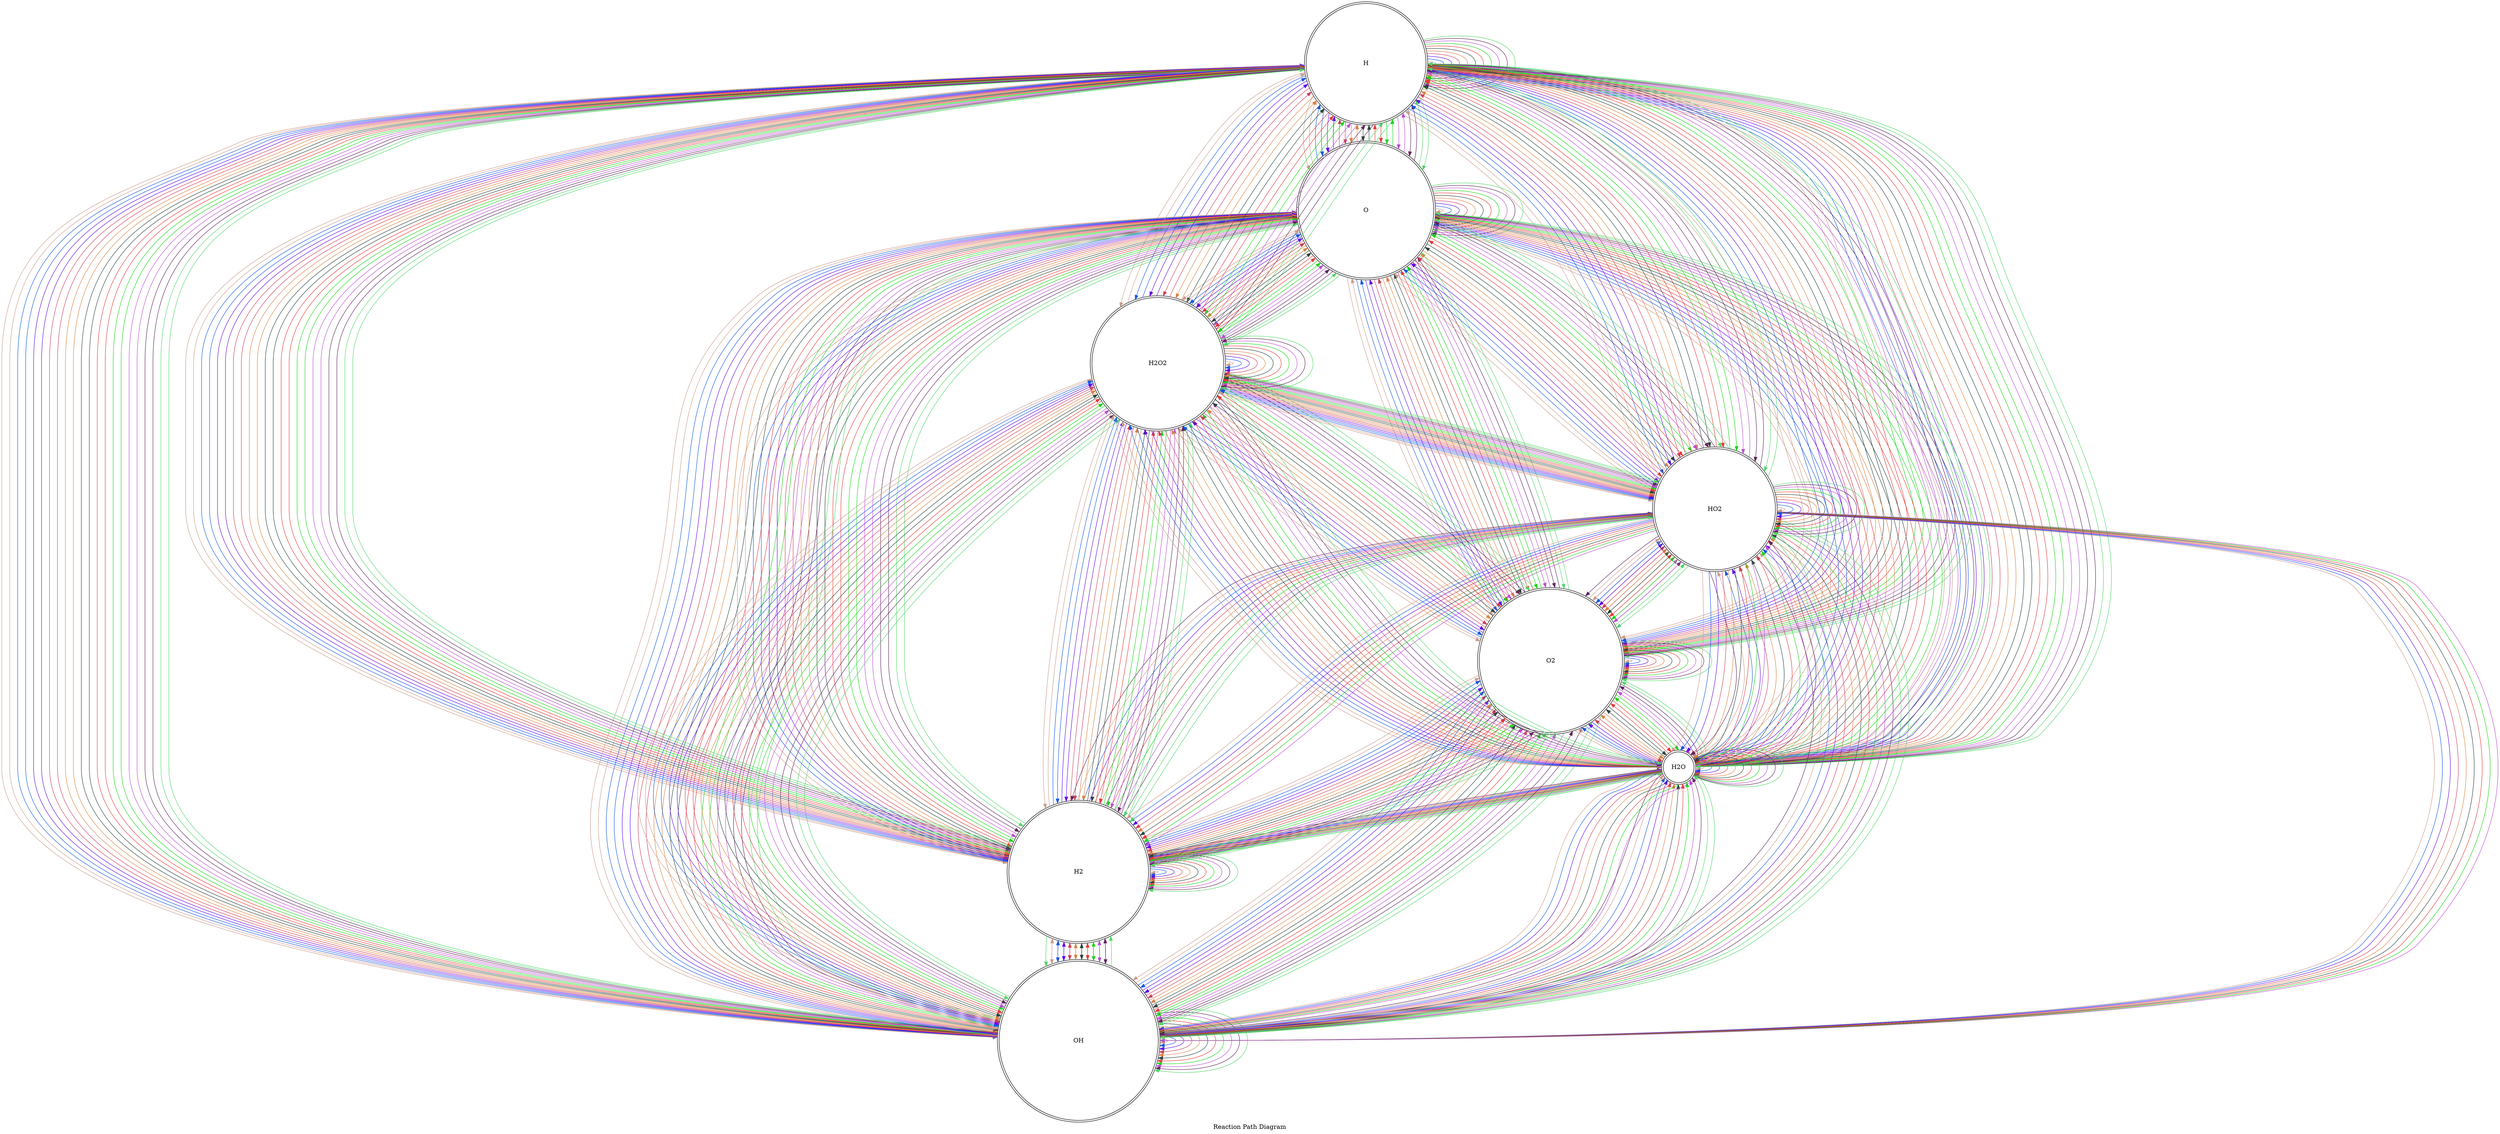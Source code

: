 digraph "final/results0" {
	node [shape=doublecircle]
	label="Reaction Path Diagram"
	H [height=3.75992094036 width=3.75992094036]
	O [height=4.24802858702 width=4.24802858702]
	OH [height=5.0 width=5.0]
	H2 [height=4.39101379361 width=4.39101379361]
	H2O [height=0.216305717333 width=0.216305717333]
	O2 [height=4.49681053816 width=4.49681053816]
	HO2 [height=3.81097187696 width=3.81097187696]
	H2O2 [height=4.13751961424 width=4.13751961424]
	H -> O [color="#CC9B8B"]
	H -> OH [color="#CC9B8B"]
	H -> H [color="#CC9B8B"]
	H -> H2 [color="#CC9B8B"]
	H -> H2O [color="#CC9B8B"]
	H -> O2 [color="#CC9B8B"]
	H -> HO2 [color="#CC9B8B"]
	H -> H2O2 [color="#CC9B8B"]
	O2 -> O [color="#CC9B8B"]
	O2 -> OH [color="#CC9B8B"]
	O2 -> H [color="#CC9B8B"]
	O2 -> H2 [color="#CC9B8B"]
	O2 -> H2O [color="#CC9B8B"]
	O2 -> O2 [color="#CC9B8B"]
	O2 -> HO2 [color="#CC9B8B"]
	O2 -> H2O2 [color="#CC9B8B"]
	O -> O [color="#CC9B8B"]
	O -> OH [color="#CC9B8B"]
	O -> H [color="#CC9B8B"]
	O -> H2 [color="#CC9B8B"]
	O -> H2O [color="#CC9B8B"]
	O -> O2 [color="#CC9B8B"]
	O -> HO2 [color="#CC9B8B"]
	O -> H2O2 [color="#CC9B8B"]
	OH -> O [color="#CC9B8B"]
	OH -> OH [color="#CC9B8B"]
	OH -> H [color="#CC9B8B"]
	OH -> H2 [color="#CC9B8B"]
	OH -> H2O [color="#CC9B8B"]
	OH -> O2 [color="#CC9B8B"]
	OH -> HO2 [color="#CC9B8B"]
	OH -> H2O2 [color="#CC9B8B"]
	H2 -> O [color="#CC9B8B"]
	H2 -> OH [color="#CC9B8B"]
	H2 -> H [color="#CC9B8B"]
	H2 -> H2 [color="#CC9B8B"]
	H2 -> H2O [color="#CC9B8B"]
	H2 -> O2 [color="#CC9B8B"]
	H2 -> HO2 [color="#CC9B8B"]
	H2 -> H2O2 [color="#CC9B8B"]
	H2O -> O [color="#CC9B8B"]
	H2O -> OH [color="#CC9B8B"]
	H2O -> H [color="#CC9B8B"]
	H2O -> H2 [color="#CC9B8B"]
	H2O -> H2O [color="#CC9B8B"]
	H2O -> O2 [color="#CC9B8B"]
	H2O -> HO2 [color="#CC9B8B"]
	H2O -> H2O2 [color="#CC9B8B"]
	HO2 -> O [color="#CC9B8B"]
	HO2 -> OH [color="#CC9B8B"]
	HO2 -> H [color="#CC9B8B"]
	HO2 -> H2 [color="#CC9B8B"]
	HO2 -> H2O [color="#CC9B8B"]
	HO2 -> O2 [color="#CC9B8B"]
	HO2 -> HO2 [color="#CC9B8B"]
	HO2 -> H2O2 [color="#CC9B8B"]
	H2O2 -> O [color="#CC9B8B"]
	H2O2 -> OH [color="#CC9B8B"]
	H2O2 -> H [color="#CC9B8B"]
	H2O2 -> H2 [color="#CC9B8B"]
	H2O2 -> H2O [color="#CC9B8B"]
	H2O2 -> O2 [color="#CC9B8B"]
	H2O2 -> HO2 [color="#CC9B8B"]
	H2O2 -> H2O2 [color="#CC9B8B"]
	O -> H [color="#1357E7"]
	O -> OH [color="#1357E7"]
	O -> O [color="#1357E7"]
	O -> H2 [color="#1357E7"]
	O -> H2O [color="#1357E7"]
	O -> O2 [color="#1357E7"]
	O -> HO2 [color="#1357E7"]
	O -> H2O2 [color="#1357E7"]
	H2 -> H [color="#1357E7"]
	H2 -> OH [color="#1357E7"]
	H2 -> O [color="#1357E7"]
	H2 -> H2 [color="#1357E7"]
	H2 -> H2O [color="#1357E7"]
	H2 -> O2 [color="#1357E7"]
	H2 -> HO2 [color="#1357E7"]
	H2 -> H2O2 [color="#1357E7"]
	H -> H [color="#1357E7"]
	H -> OH [color="#1357E7"]
	H -> O [color="#1357E7"]
	H -> H2 [color="#1357E7"]
	H -> H2O [color="#1357E7"]
	H -> O2 [color="#1357E7"]
	H -> HO2 [color="#1357E7"]
	H -> H2O2 [color="#1357E7"]
	OH -> H [color="#1357E7"]
	OH -> OH [color="#1357E7"]
	OH -> O [color="#1357E7"]
	OH -> H2 [color="#1357E7"]
	OH -> H2O [color="#1357E7"]
	OH -> O2 [color="#1357E7"]
	OH -> HO2 [color="#1357E7"]
	OH -> H2O2 [color="#1357E7"]
	H2O -> H [color="#1357E7"]
	H2O -> OH [color="#1357E7"]
	H2O -> O [color="#1357E7"]
	H2O -> H2 [color="#1357E7"]
	H2O -> H2O [color="#1357E7"]
	H2O -> O2 [color="#1357E7"]
	H2O -> HO2 [color="#1357E7"]
	H2O -> H2O2 [color="#1357E7"]
	O2 -> H [color="#1357E7"]
	O2 -> OH [color="#1357E7"]
	O2 -> O [color="#1357E7"]
	O2 -> H2 [color="#1357E7"]
	O2 -> H2O [color="#1357E7"]
	O2 -> O2 [color="#1357E7"]
	O2 -> HO2 [color="#1357E7"]
	O2 -> H2O2 [color="#1357E7"]
	HO2 -> H [color="#1357E7"]
	HO2 -> OH [color="#1357E7"]
	HO2 -> O [color="#1357E7"]
	HO2 -> H2 [color="#1357E7"]
	HO2 -> H2O [color="#1357E7"]
	HO2 -> O2 [color="#1357E7"]
	HO2 -> HO2 [color="#1357E7"]
	HO2 -> H2O2 [color="#1357E7"]
	H2O2 -> H [color="#1357E7"]
	H2O2 -> OH [color="#1357E7"]
	H2O2 -> O [color="#1357E7"]
	H2O2 -> H2 [color="#1357E7"]
	H2O2 -> H2O [color="#1357E7"]
	H2O2 -> O2 [color="#1357E7"]
	H2O2 -> HO2 [color="#1357E7"]
	H2O2 -> H2O2 [color="#1357E7"]
	H2 -> H2O [color="#5F0AEB"]
	H2 -> H [color="#5F0AEB"]
	H2 -> O [color="#5F0AEB"]
	H2 -> OH [color="#5F0AEB"]
	H2 -> H2 [color="#5F0AEB"]
	H2 -> O2 [color="#5F0AEB"]
	H2 -> HO2 [color="#5F0AEB"]
	H2 -> H2O2 [color="#5F0AEB"]
	OH -> H2O [color="#5F0AEB"]
	OH -> H [color="#5F0AEB"]
	OH -> O [color="#5F0AEB"]
	OH -> OH [color="#5F0AEB"]
	OH -> H2 [color="#5F0AEB"]
	OH -> O2 [color="#5F0AEB"]
	OH -> HO2 [color="#5F0AEB"]
	OH -> H2O2 [color="#5F0AEB"]
	H -> H2O [color="#5F0AEB"]
	H -> H [color="#5F0AEB"]
	H -> O [color="#5F0AEB"]
	H -> OH [color="#5F0AEB"]
	H -> H2 [color="#5F0AEB"]
	H -> O2 [color="#5F0AEB"]
	H -> HO2 [color="#5F0AEB"]
	H -> H2O2 [color="#5F0AEB"]
	O -> H2O [color="#5F0AEB"]
	O -> H [color="#5F0AEB"]
	O -> O [color="#5F0AEB"]
	O -> OH [color="#5F0AEB"]
	O -> H2 [color="#5F0AEB"]
	O -> O2 [color="#5F0AEB"]
	O -> HO2 [color="#5F0AEB"]
	O -> H2O2 [color="#5F0AEB"]
	H2O -> H2O [color="#5F0AEB"]
	H2O -> H [color="#5F0AEB"]
	H2O -> O [color="#5F0AEB"]
	H2O -> OH [color="#5F0AEB"]
	H2O -> H2 [color="#5F0AEB"]
	H2O -> O2 [color="#5F0AEB"]
	H2O -> HO2 [color="#5F0AEB"]
	H2O -> H2O2 [color="#5F0AEB"]
	O2 -> H2O [color="#5F0AEB"]
	O2 -> H [color="#5F0AEB"]
	O2 -> O [color="#5F0AEB"]
	O2 -> OH [color="#5F0AEB"]
	O2 -> H2 [color="#5F0AEB"]
	O2 -> O2 [color="#5F0AEB"]
	O2 -> HO2 [color="#5F0AEB"]
	O2 -> H2O2 [color="#5F0AEB"]
	HO2 -> H2O [color="#5F0AEB"]
	HO2 -> H [color="#5F0AEB"]
	HO2 -> O [color="#5F0AEB"]
	HO2 -> OH [color="#5F0AEB"]
	HO2 -> H2 [color="#5F0AEB"]
	HO2 -> O2 [color="#5F0AEB"]
	HO2 -> HO2 [color="#5F0AEB"]
	HO2 -> H2O2 [color="#5F0AEB"]
	H2O2 -> H2O [color="#5F0AEB"]
	H2O2 -> H [color="#5F0AEB"]
	H2O2 -> O [color="#5F0AEB"]
	H2O2 -> OH [color="#5F0AEB"]
	H2O2 -> H2 [color="#5F0AEB"]
	H2O2 -> O2 [color="#5F0AEB"]
	H2O2 -> HO2 [color="#5F0AEB"]
	H2O2 -> H2O2 [color="#5F0AEB"]
	O -> OH [color="#D13D59"]
	O -> H [color="#D13D59"]
	O -> O [color="#D13D59"]
	O -> H2 [color="#D13D59"]
	O -> H2O [color="#D13D59"]
	O -> O2 [color="#D13D59"]
	O -> HO2 [color="#D13D59"]
	O -> H2O2 [color="#D13D59"]
	H2O -> OH [color="#D13D59"]
	H2O -> H [color="#D13D59"]
	H2O -> O [color="#D13D59"]
	H2O -> H2 [color="#D13D59"]
	H2O -> H2O [color="#D13D59"]
	H2O -> O2 [color="#D13D59"]
	H2O -> HO2 [color="#D13D59"]
	H2O -> H2O2 [color="#D13D59"]
	H -> OH [color="#D13D59"]
	H -> H [color="#D13D59"]
	H -> O [color="#D13D59"]
	H -> H2 [color="#D13D59"]
	H -> H2O [color="#D13D59"]
	H -> O2 [color="#D13D59"]
	H -> HO2 [color="#D13D59"]
	H -> H2O2 [color="#D13D59"]
	OH -> OH [color="#D13D59"]
	OH -> H [color="#D13D59"]
	OH -> O [color="#D13D59"]
	OH -> H2 [color="#D13D59"]
	OH -> H2O [color="#D13D59"]
	OH -> O2 [color="#D13D59"]
	OH -> HO2 [color="#D13D59"]
	OH -> H2O2 [color="#D13D59"]
	H2 -> OH [color="#D13D59"]
	H2 -> H [color="#D13D59"]
	H2 -> O [color="#D13D59"]
	H2 -> H2 [color="#D13D59"]
	H2 -> H2O [color="#D13D59"]
	H2 -> O2 [color="#D13D59"]
	H2 -> HO2 [color="#D13D59"]
	H2 -> H2O2 [color="#D13D59"]
	O2 -> OH [color="#D13D59"]
	O2 -> H [color="#D13D59"]
	O2 -> O [color="#D13D59"]
	O2 -> H2 [color="#D13D59"]
	O2 -> H2O [color="#D13D59"]
	O2 -> O2 [color="#D13D59"]
	O2 -> HO2 [color="#D13D59"]
	O2 -> H2O2 [color="#D13D59"]
	HO2 -> OH [color="#D13D59"]
	HO2 -> H [color="#D13D59"]
	HO2 -> O [color="#D13D59"]
	HO2 -> H2 [color="#D13D59"]
	HO2 -> H2O [color="#D13D59"]
	HO2 -> O2 [color="#D13D59"]
	HO2 -> HO2 [color="#D13D59"]
	HO2 -> H2O2 [color="#D13D59"]
	H2O2 -> OH [color="#D13D59"]
	H2O2 -> H [color="#D13D59"]
	H2O2 -> O [color="#D13D59"]
	H2O2 -> H2 [color="#D13D59"]
	H2O2 -> H2O [color="#D13D59"]
	H2O2 -> O2 [color="#D13D59"]
	H2O2 -> HO2 [color="#D13D59"]
	H2O2 -> H2O2 [color="#D13D59"]
	HO2 -> H2 [color="#D98242"]
	HO2 -> O2 [color="#D98242"]
	HO2 -> H [color="#D98242"]
	HO2 -> O [color="#D98242"]
	HO2 -> OH [color="#D98242"]
	HO2 -> H2O [color="#D98242"]
	HO2 -> HO2 [color="#D98242"]
	HO2 -> H2O2 [color="#D98242"]
	H -> H2 [color="#D98242"]
	H -> O2 [color="#D98242"]
	H -> H [color="#D98242"]
	H -> O [color="#D98242"]
	H -> OH [color="#D98242"]
	H -> H2O [color="#D98242"]
	H -> HO2 [color="#D98242"]
	H -> H2O2 [color="#D98242"]
	O -> H2 [color="#D98242"]
	O -> O2 [color="#D98242"]
	O -> H [color="#D98242"]
	O -> O [color="#D98242"]
	O -> OH [color="#D98242"]
	O -> H2O [color="#D98242"]
	O -> HO2 [color="#D98242"]
	O -> H2O2 [color="#D98242"]
	OH -> H2 [color="#D98242"]
	OH -> O2 [color="#D98242"]
	OH -> H [color="#D98242"]
	OH -> O [color="#D98242"]
	OH -> OH [color="#D98242"]
	OH -> H2O [color="#D98242"]
	OH -> HO2 [color="#D98242"]
	OH -> H2O2 [color="#D98242"]
	H2 -> H2 [color="#D98242"]
	H2 -> O2 [color="#D98242"]
	H2 -> H [color="#D98242"]
	H2 -> O [color="#D98242"]
	H2 -> OH [color="#D98242"]
	H2 -> H2O [color="#D98242"]
	H2 -> HO2 [color="#D98242"]
	H2 -> H2O2 [color="#D98242"]
	H2O -> H2 [color="#D98242"]
	H2O -> O2 [color="#D98242"]
	H2O -> H [color="#D98242"]
	H2O -> O [color="#D98242"]
	H2O -> OH [color="#D98242"]
	H2O -> H2O [color="#D98242"]
	H2O -> HO2 [color="#D98242"]
	H2O -> H2O2 [color="#D98242"]
	O2 -> H2 [color="#D98242"]
	O2 -> O2 [color="#D98242"]
	O2 -> H [color="#D98242"]
	O2 -> O [color="#D98242"]
	O2 -> OH [color="#D98242"]
	O2 -> H2O [color="#D98242"]
	O2 -> HO2 [color="#D98242"]
	O2 -> H2O2 [color="#D98242"]
	H2O2 -> H2 [color="#D98242"]
	H2O2 -> O2 [color="#D98242"]
	H2O2 -> H [color="#D98242"]
	H2O2 -> O [color="#D98242"]
	H2O2 -> OH [color="#D98242"]
	H2O2 -> H2O [color="#D98242"]
	H2O2 -> HO2 [color="#D98242"]
	H2O2 -> H2O2 [color="#D98242"]
	HO2 -> OH [color="#2B433B"]
	HO2 -> H [color="#2B433B"]
	HO2 -> O [color="#2B433B"]
	HO2 -> H2 [color="#2B433B"]
	HO2 -> H2O [color="#2B433B"]
	HO2 -> O2 [color="#2B433B"]
	HO2 -> HO2 [color="#2B433B"]
	HO2 -> H2O2 [color="#2B433B"]
	H -> OH [color="#2B433B"]
	H -> H [color="#2B433B"]
	H -> O [color="#2B433B"]
	H -> H2 [color="#2B433B"]
	H -> H2O [color="#2B433B"]
	H -> O2 [color="#2B433B"]
	H -> HO2 [color="#2B433B"]
	H -> H2O2 [color="#2B433B"]
	O -> OH [color="#2B433B"]
	O -> H [color="#2B433B"]
	O -> O [color="#2B433B"]
	O -> H2 [color="#2B433B"]
	O -> H2O [color="#2B433B"]
	O -> O2 [color="#2B433B"]
	O -> HO2 [color="#2B433B"]
	O -> H2O2 [color="#2B433B"]
	OH -> OH [color="#2B433B"]
	OH -> H [color="#2B433B"]
	OH -> O [color="#2B433B"]
	OH -> H2 [color="#2B433B"]
	OH -> H2O [color="#2B433B"]
	OH -> O2 [color="#2B433B"]
	OH -> HO2 [color="#2B433B"]
	OH -> H2O2 [color="#2B433B"]
	H2 -> OH [color="#2B433B"]
	H2 -> H [color="#2B433B"]
	H2 -> O [color="#2B433B"]
	H2 -> H2 [color="#2B433B"]
	H2 -> H2O [color="#2B433B"]
	H2 -> O2 [color="#2B433B"]
	H2 -> HO2 [color="#2B433B"]
	H2 -> H2O2 [color="#2B433B"]
	H2O -> OH [color="#2B433B"]
	H2O -> H [color="#2B433B"]
	H2O -> O [color="#2B433B"]
	H2O -> H2 [color="#2B433B"]
	H2O -> H2O [color="#2B433B"]
	H2O -> O2 [color="#2B433B"]
	H2O -> HO2 [color="#2B433B"]
	H2O -> H2O2 [color="#2B433B"]
	O2 -> OH [color="#2B433B"]
	O2 -> H [color="#2B433B"]
	O2 -> O [color="#2B433B"]
	O2 -> H2 [color="#2B433B"]
	O2 -> H2O [color="#2B433B"]
	O2 -> O2 [color="#2B433B"]
	O2 -> HO2 [color="#2B433B"]
	O2 -> H2O2 [color="#2B433B"]
	H2O2 -> OH [color="#2B433B"]
	H2O2 -> H [color="#2B433B"]
	H2O2 -> O [color="#2B433B"]
	H2O2 -> H2 [color="#2B433B"]
	H2O2 -> H2O [color="#2B433B"]
	H2O2 -> O2 [color="#2B433B"]
	H2O2 -> HO2 [color="#2B433B"]
	H2O2 -> H2O2 [color="#2B433B"]
	HO2 -> O2 [color="#E73A37"]
	HO2 -> OH [color="#E73A37"]
	HO2 -> H [color="#E73A37"]
	HO2 -> O [color="#E73A37"]
	HO2 -> H2 [color="#E73A37"]
	HO2 -> H2O [color="#E73A37"]
	HO2 -> HO2 [color="#E73A37"]
	HO2 -> H2O2 [color="#E73A37"]
	O -> O2 [color="#E73A37"]
	O -> OH [color="#E73A37"]
	O -> H [color="#E73A37"]
	O -> O [color="#E73A37"]
	O -> H2 [color="#E73A37"]
	O -> H2O [color="#E73A37"]
	O -> HO2 [color="#E73A37"]
	O -> H2O2 [color="#E73A37"]
	H -> O2 [color="#E73A37"]
	H -> OH [color="#E73A37"]
	H -> H [color="#E73A37"]
	H -> O [color="#E73A37"]
	H -> H2 [color="#E73A37"]
	H -> H2O [color="#E73A37"]
	H -> HO2 [color="#E73A37"]
	H -> H2O2 [color="#E73A37"]
	OH -> O2 [color="#E73A37"]
	OH -> OH [color="#E73A37"]
	OH -> H [color="#E73A37"]
	OH -> O [color="#E73A37"]
	OH -> H2 [color="#E73A37"]
	OH -> H2O [color="#E73A37"]
	OH -> HO2 [color="#E73A37"]
	OH -> H2O2 [color="#E73A37"]
	H2 -> O2 [color="#E73A37"]
	H2 -> OH [color="#E73A37"]
	H2 -> H [color="#E73A37"]
	H2 -> O [color="#E73A37"]
	H2 -> H2 [color="#E73A37"]
	H2 -> H2O [color="#E73A37"]
	H2 -> HO2 [color="#E73A37"]
	H2 -> H2O2 [color="#E73A37"]
	H2O -> O2 [color="#E73A37"]
	H2O -> OH [color="#E73A37"]
	H2O -> H [color="#E73A37"]
	H2O -> O [color="#E73A37"]
	H2O -> H2 [color="#E73A37"]
	H2O -> H2O [color="#E73A37"]
	H2O -> HO2 [color="#E73A37"]
	H2O -> H2O2 [color="#E73A37"]
	O2 -> O2 [color="#E73A37"]
	O2 -> OH [color="#E73A37"]
	O2 -> H [color="#E73A37"]
	O2 -> O [color="#E73A37"]
	O2 -> H2 [color="#E73A37"]
	O2 -> H2O [color="#E73A37"]
	O2 -> HO2 [color="#E73A37"]
	O2 -> H2O2 [color="#E73A37"]
	H2O2 -> O2 [color="#E73A37"]
	H2O2 -> OH [color="#E73A37"]
	H2O2 -> H [color="#E73A37"]
	H2O2 -> O [color="#E73A37"]
	H2O2 -> H2 [color="#E73A37"]
	H2O2 -> H2O [color="#E73A37"]
	H2O2 -> HO2 [color="#E73A37"]
	H2O2 -> H2O2 [color="#E73A37"]
	HO2 -> H2O [color="#19D617"]
	HO2 -> O2 [color="#19D617"]
	HO2 -> H [color="#19D617"]
	HO2 -> O [color="#19D617"]
	HO2 -> OH [color="#19D617"]
	HO2 -> H2 [color="#19D617"]
	HO2 -> HO2 [color="#19D617"]
	HO2 -> H2O2 [color="#19D617"]
	OH -> H2O [color="#19D617"]
	OH -> O2 [color="#19D617"]
	OH -> H [color="#19D617"]
	OH -> O [color="#19D617"]
	OH -> OH [color="#19D617"]
	OH -> H2 [color="#19D617"]
	OH -> HO2 [color="#19D617"]
	OH -> H2O2 [color="#19D617"]
	H -> H2O [color="#19D617"]
	H -> O2 [color="#19D617"]
	H -> H [color="#19D617"]
	H -> O [color="#19D617"]
	H -> OH [color="#19D617"]
	H -> H2 [color="#19D617"]
	H -> HO2 [color="#19D617"]
	H -> H2O2 [color="#19D617"]
	O -> H2O [color="#19D617"]
	O -> O2 [color="#19D617"]
	O -> H [color="#19D617"]
	O -> O [color="#19D617"]
	O -> OH [color="#19D617"]
	O -> H2 [color="#19D617"]
	O -> HO2 [color="#19D617"]
	O -> H2O2 [color="#19D617"]
	H2 -> H2O [color="#19D617"]
	H2 -> O2 [color="#19D617"]
	H2 -> H [color="#19D617"]
	H2 -> O [color="#19D617"]
	H2 -> OH [color="#19D617"]
	H2 -> H2 [color="#19D617"]
	H2 -> HO2 [color="#19D617"]
	H2 -> H2O2 [color="#19D617"]
	H2O -> H2O [color="#19D617"]
	H2O -> O2 [color="#19D617"]
	H2O -> H [color="#19D617"]
	H2O -> O [color="#19D617"]
	H2O -> OH [color="#19D617"]
	H2O -> H2 [color="#19D617"]
	H2O -> HO2 [color="#19D617"]
	H2O -> H2O2 [color="#19D617"]
	O2 -> H2O [color="#19D617"]
	O2 -> O2 [color="#19D617"]
	O2 -> H [color="#19D617"]
	O2 -> O [color="#19D617"]
	O2 -> OH [color="#19D617"]
	O2 -> H2 [color="#19D617"]
	O2 -> HO2 [color="#19D617"]
	O2 -> H2O2 [color="#19D617"]
	H2O2 -> H2O [color="#19D617"]
	H2O2 -> O2 [color="#19D617"]
	H2O2 -> H [color="#19D617"]
	H2O2 -> O [color="#19D617"]
	H2O2 -> OH [color="#19D617"]
	H2O2 -> H2 [color="#19D617"]
	H2O2 -> HO2 [color="#19D617"]
	H2O2 -> H2O2 [color="#19D617"]
	H2O2 -> H2O [color="#BB4DD2"]
	H2O2 -> OH [color="#BB4DD2"]
	H2O2 -> H [color="#BB4DD2"]
	H2O2 -> O [color="#BB4DD2"]
	H2O2 -> H2 [color="#BB4DD2"]
	H2O2 -> O2 [color="#BB4DD2"]
	H2O2 -> HO2 [color="#BB4DD2"]
	H2O2 -> H2O2 [color="#BB4DD2"]
	H -> H2O [color="#BB4DD2"]
	H -> OH [color="#BB4DD2"]
	H -> H [color="#BB4DD2"]
	H -> O [color="#BB4DD2"]
	H -> H2 [color="#BB4DD2"]
	H -> O2 [color="#BB4DD2"]
	H -> HO2 [color="#BB4DD2"]
	H -> H2O2 [color="#BB4DD2"]
	O -> H2O [color="#BB4DD2"]
	O -> OH [color="#BB4DD2"]
	O -> H [color="#BB4DD2"]
	O -> O [color="#BB4DD2"]
	O -> H2 [color="#BB4DD2"]
	O -> O2 [color="#BB4DD2"]
	O -> HO2 [color="#BB4DD2"]
	O -> H2O2 [color="#BB4DD2"]
	OH -> H2O [color="#BB4DD2"]
	OH -> OH [color="#BB4DD2"]
	OH -> H [color="#BB4DD2"]
	OH -> O [color="#BB4DD2"]
	OH -> H2 [color="#BB4DD2"]
	OH -> O2 [color="#BB4DD2"]
	OH -> HO2 [color="#BB4DD2"]
	OH -> H2O2 [color="#BB4DD2"]
	H2 -> H2O [color="#BB4DD2"]
	H2 -> OH [color="#BB4DD2"]
	H2 -> H [color="#BB4DD2"]
	H2 -> O [color="#BB4DD2"]
	H2 -> H2 [color="#BB4DD2"]
	H2 -> O2 [color="#BB4DD2"]
	H2 -> HO2 [color="#BB4DD2"]
	H2 -> H2O2 [color="#BB4DD2"]
	H2O -> H2O [color="#BB4DD2"]
	H2O -> OH [color="#BB4DD2"]
	H2O -> H [color="#BB4DD2"]
	H2O -> O [color="#BB4DD2"]
	H2O -> H2 [color="#BB4DD2"]
	H2O -> O2 [color="#BB4DD2"]
	H2O -> HO2 [color="#BB4DD2"]
	H2O -> H2O2 [color="#BB4DD2"]
	O2 -> H2O [color="#BB4DD2"]
	O2 -> OH [color="#BB4DD2"]
	O2 -> H [color="#BB4DD2"]
	O2 -> O [color="#BB4DD2"]
	O2 -> H2 [color="#BB4DD2"]
	O2 -> O2 [color="#BB4DD2"]
	O2 -> HO2 [color="#BB4DD2"]
	O2 -> H2O2 [color="#BB4DD2"]
	HO2 -> H2O [color="#BB4DD2"]
	HO2 -> OH [color="#BB4DD2"]
	HO2 -> H [color="#BB4DD2"]
	HO2 -> O [color="#BB4DD2"]
	HO2 -> H2 [color="#BB4DD2"]
	HO2 -> O2 [color="#BB4DD2"]
	HO2 -> HO2 [color="#BB4DD2"]
	HO2 -> H2O2 [color="#BB4DD2"]
	H2O2 -> HO2 [color="#5E255C"]
	H2O2 -> H2 [color="#5E255C"]
	H2O2 -> H [color="#5E255C"]
	H2O2 -> O [color="#5E255C"]
	H2O2 -> OH [color="#5E255C"]
	H2O2 -> H2O [color="#5E255C"]
	H2O2 -> O2 [color="#5E255C"]
	H2O2 -> H2O2 [color="#5E255C"]
	H -> HO2 [color="#5E255C"]
	H -> H2 [color="#5E255C"]
	H -> H [color="#5E255C"]
	H -> O [color="#5E255C"]
	H -> OH [color="#5E255C"]
	H -> H2O [color="#5E255C"]
	H -> O2 [color="#5E255C"]
	H -> H2O2 [color="#5E255C"]
	O -> HO2 [color="#5E255C"]
	O -> H2 [color="#5E255C"]
	O -> H [color="#5E255C"]
	O -> O [color="#5E255C"]
	O -> OH [color="#5E255C"]
	O -> H2O [color="#5E255C"]
	O -> O2 [color="#5E255C"]
	O -> H2O2 [color="#5E255C"]
	OH -> HO2 [color="#5E255C"]
	OH -> H2 [color="#5E255C"]
	OH -> H [color="#5E255C"]
	OH -> O [color="#5E255C"]
	OH -> OH [color="#5E255C"]
	OH -> H2O [color="#5E255C"]
	OH -> O2 [color="#5E255C"]
	OH -> H2O2 [color="#5E255C"]
	H2 -> HO2 [color="#5E255C"]
	H2 -> H2 [color="#5E255C"]
	H2 -> H [color="#5E255C"]
	H2 -> O [color="#5E255C"]
	H2 -> OH [color="#5E255C"]
	H2 -> H2O [color="#5E255C"]
	H2 -> O2 [color="#5E255C"]
	H2 -> H2O2 [color="#5E255C"]
	H2O -> HO2 [color="#5E255C"]
	H2O -> H2 [color="#5E255C"]
	H2O -> H [color="#5E255C"]
	H2O -> O [color="#5E255C"]
	H2O -> OH [color="#5E255C"]
	H2O -> H2O [color="#5E255C"]
	H2O -> O2 [color="#5E255C"]
	H2O -> H2O2 [color="#5E255C"]
	O2 -> HO2 [color="#5E255C"]
	O2 -> H2 [color="#5E255C"]
	O2 -> H [color="#5E255C"]
	O2 -> O [color="#5E255C"]
	O2 -> OH [color="#5E255C"]
	O2 -> H2O [color="#5E255C"]
	O2 -> O2 [color="#5E255C"]
	O2 -> H2O2 [color="#5E255C"]
	HO2 -> HO2 [color="#5E255C"]
	HO2 -> H2 [color="#5E255C"]
	HO2 -> H [color="#5E255C"]
	HO2 -> O [color="#5E255C"]
	HO2 -> OH [color="#5E255C"]
	HO2 -> H2O [color="#5E255C"]
	HO2 -> O2 [color="#5E255C"]
	HO2 -> H2O2 [color="#5E255C"]
	H2O2 -> OH [color="#51D668"]
	H2O2 -> HO2 [color="#51D668"]
	H2O2 -> H [color="#51D668"]
	H2O2 -> O [color="#51D668"]
	H2O2 -> H2 [color="#51D668"]
	H2O2 -> H2O [color="#51D668"]
	H2O2 -> O2 [color="#51D668"]
	H2O2 -> H2O2 [color="#51D668"]
	O -> OH [color="#51D668"]
	O -> HO2 [color="#51D668"]
	O -> H [color="#51D668"]
	O -> O [color="#51D668"]
	O -> H2 [color="#51D668"]
	O -> H2O [color="#51D668"]
	O -> O2 [color="#51D668"]
	O -> H2O2 [color="#51D668"]
	H -> OH [color="#51D668"]
	H -> HO2 [color="#51D668"]
	H -> H [color="#51D668"]
	H -> O [color="#51D668"]
	H -> H2 [color="#51D668"]
	H -> H2O [color="#51D668"]
	H -> O2 [color="#51D668"]
	H -> H2O2 [color="#51D668"]
	OH -> OH [color="#51D668"]
	OH -> HO2 [color="#51D668"]
	OH -> H [color="#51D668"]
	OH -> O [color="#51D668"]
	OH -> H2 [color="#51D668"]
	OH -> H2O [color="#51D668"]
	OH -> O2 [color="#51D668"]
	OH -> H2O2 [color="#51D668"]
	H2 -> OH [color="#51D668"]
	H2 -> HO2 [color="#51D668"]
	H2 -> H [color="#51D668"]
	H2 -> O [color="#51D668"]
	H2 -> H2 [color="#51D668"]
	H2 -> H2O [color="#51D668"]
	H2 -> O2 [color="#51D668"]
	H2 -> H2O2 [color="#51D668"]
	H2O -> OH [color="#51D668"]
	H2O -> HO2 [color="#51D668"]
	H2O -> H [color="#51D668"]
	H2O -> O [color="#51D668"]
	H2O -> H2 [color="#51D668"]
	H2O -> H2O [color="#51D668"]
	H2O -> O2 [color="#51D668"]
	H2O -> H2O2 [color="#51D668"]
	O2 -> OH [color="#51D668"]
	O2 -> HO2 [color="#51D668"]
	O2 -> H [color="#51D668"]
	O2 -> O [color="#51D668"]
	O2 -> H2 [color="#51D668"]
	O2 -> H2O [color="#51D668"]
	O2 -> O2 [color="#51D668"]
	O2 -> H2O2 [color="#51D668"]
	HO2 -> OH [color="#51D668"]
	HO2 -> HO2 [color="#51D668"]
	HO2 -> H [color="#51D668"]
	HO2 -> O [color="#51D668"]
	HO2 -> H2 [color="#51D668"]
	HO2 -> H2O [color="#51D668"]
	HO2 -> O2 [color="#51D668"]
	HO2 -> H2O2 [color="#51D668"]
}
